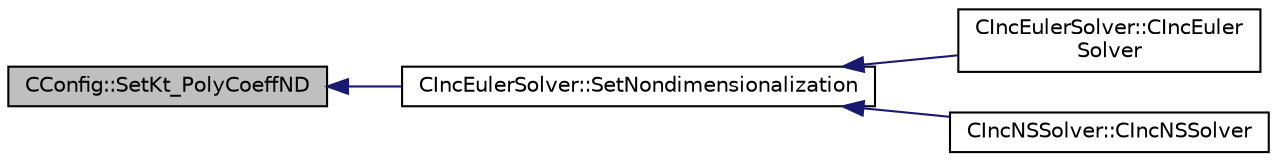digraph "CConfig::SetKt_PolyCoeffND"
{
  edge [fontname="Helvetica",fontsize="10",labelfontname="Helvetica",labelfontsize="10"];
  node [fontname="Helvetica",fontsize="10",shape=record];
  rankdir="LR";
  Node14800 [label="CConfig::SetKt_PolyCoeffND",height=0.2,width=0.4,color="black", fillcolor="grey75", style="filled", fontcolor="black"];
  Node14800 -> Node14801 [dir="back",color="midnightblue",fontsize="10",style="solid",fontname="Helvetica"];
  Node14801 [label="CIncEulerSolver::SetNondimensionalization",height=0.2,width=0.4,color="black", fillcolor="white", style="filled",URL="$class_c_inc_euler_solver.html#a2cffaa24417cb3803d36d38b3874d6d0",tooltip="Set the solver nondimensionalization. "];
  Node14801 -> Node14802 [dir="back",color="midnightblue",fontsize="10",style="solid",fontname="Helvetica"];
  Node14802 [label="CIncEulerSolver::CIncEuler\lSolver",height=0.2,width=0.4,color="black", fillcolor="white", style="filled",URL="$class_c_inc_euler_solver.html#a91f644b8f9a00215bac5bcd31dfc06d8"];
  Node14801 -> Node14803 [dir="back",color="midnightblue",fontsize="10",style="solid",fontname="Helvetica"];
  Node14803 [label="CIncNSSolver::CIncNSSolver",height=0.2,width=0.4,color="black", fillcolor="white", style="filled",URL="$class_c_inc_n_s_solver.html#a82152ac7e91fb1c5c073d98a1f08e2aa"];
}
